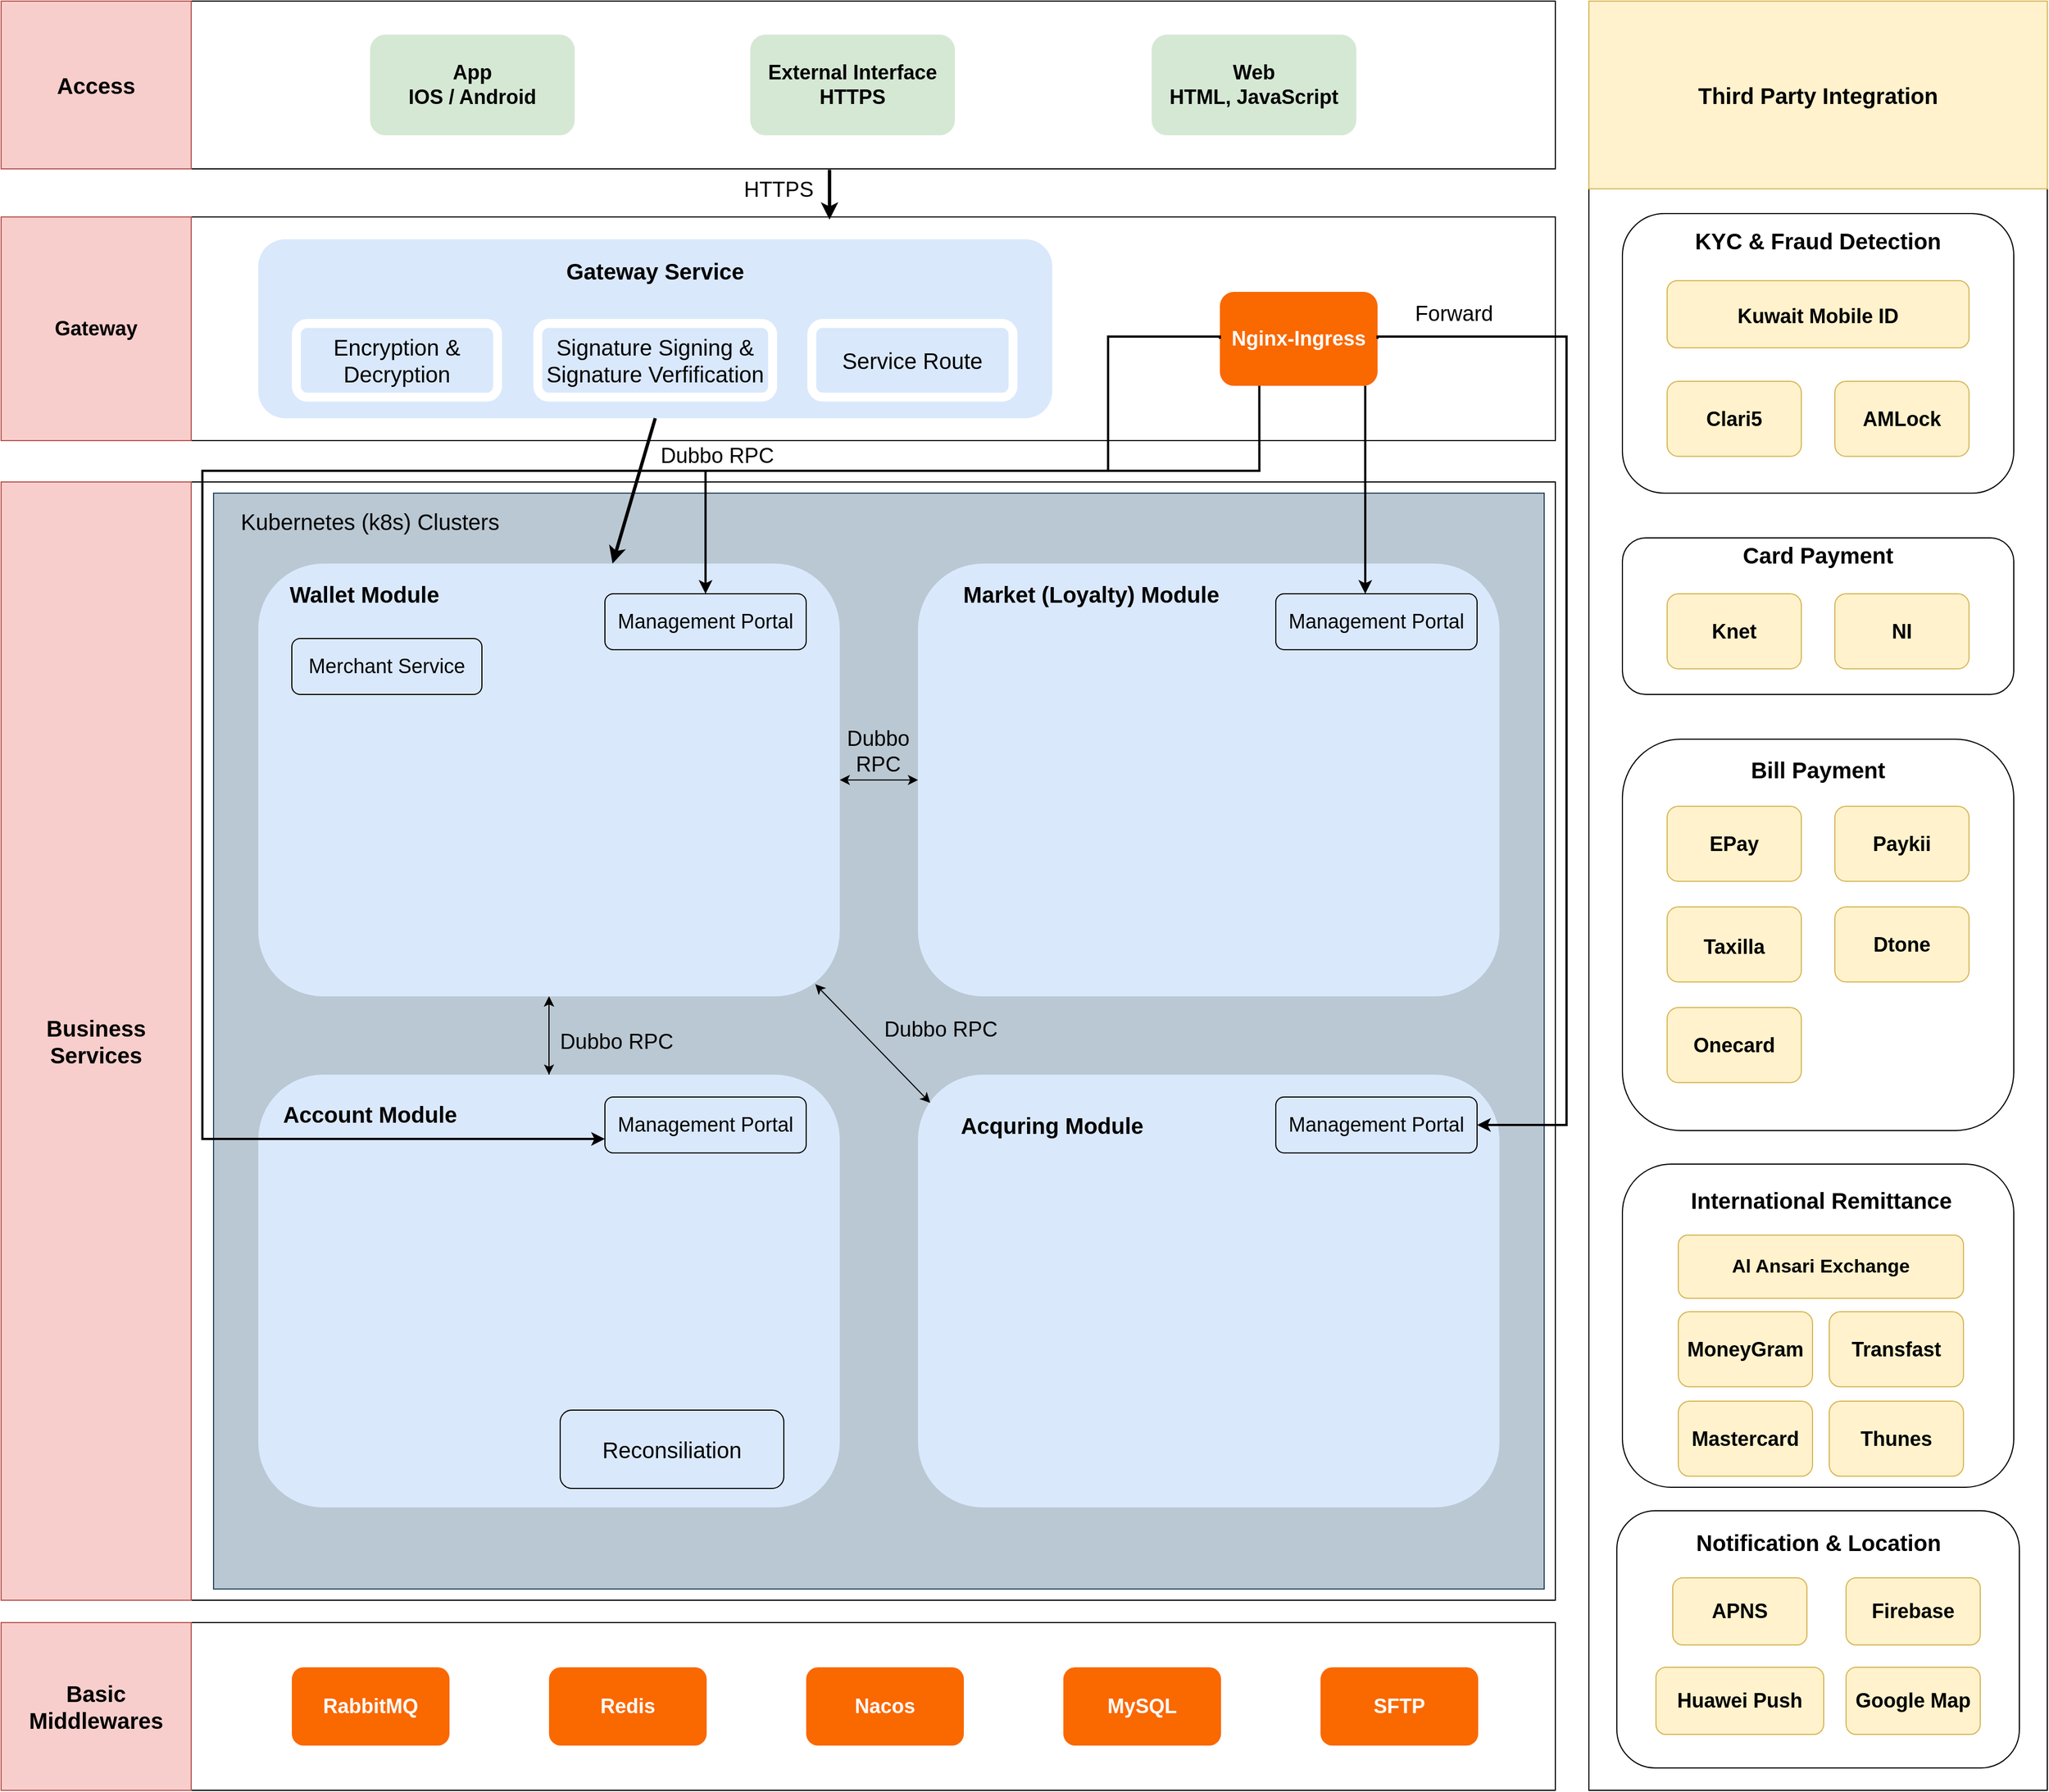 <mxfile version="24.4.9" type="github">
  <diagram name="第 1 页" id="h-kJyA-lv_k0Xgh3hI3_">
    <mxGraphModel dx="2049" dy="-115" grid="1" gridSize="10" guides="1" tooltips="1" connect="1" arrows="1" fold="1" page="1" pageScale="1" pageWidth="827" pageHeight="1169" math="0" shadow="0">
      <root>
        <mxCell id="0" />
        <mxCell id="1" parent="0" />
        <mxCell id="MVd7tDYTYP6lwRs-U0C5-5" value="" style="group" vertex="1" connectable="0" parent="1">
          <mxGeometry x="120" y="1250" width="1390" height="150" as="geometry" />
        </mxCell>
        <mxCell id="MVd7tDYTYP6lwRs-U0C5-6" value="" style="rounded=0;whiteSpace=wrap;html=1;fontSize=11;strokeWidth=1;" vertex="1" parent="MVd7tDYTYP6lwRs-U0C5-5">
          <mxGeometry width="1390" height="150" as="geometry" />
        </mxCell>
        <mxCell id="MVd7tDYTYP6lwRs-U0C5-7" value="&lt;font size=&quot;1&quot; style=&quot;&quot;&gt;&lt;b style=&quot;font-size: 20px;&quot;&gt;Access&lt;/b&gt;&lt;/font&gt;" style="rounded=0;whiteSpace=wrap;html=1;fillColor=#f8cecc;strokeColor=#b85450;" vertex="1" parent="MVd7tDYTYP6lwRs-U0C5-5">
          <mxGeometry width="170" height="150" as="geometry" />
        </mxCell>
        <mxCell id="MVd7tDYTYP6lwRs-U0C5-36" value="&lt;b&gt;App&lt;/b&gt;&lt;div style=&quot;font-size: 18px;&quot;&gt;&lt;b&gt;IOS / Android&lt;/b&gt;&lt;/div&gt;" style="rounded=1;whiteSpace=wrap;html=1;fillColor=#d5e8d4;strokeColor=none;fontSize=18;" vertex="1" parent="MVd7tDYTYP6lwRs-U0C5-5">
          <mxGeometry x="330" y="30" width="183" height="90" as="geometry" />
        </mxCell>
        <mxCell id="MVd7tDYTYP6lwRs-U0C5-37" value="&lt;b&gt;External Interface&lt;/b&gt;&lt;div&gt;&lt;b&gt;HTTPS&lt;/b&gt;&lt;/div&gt;" style="rounded=1;whiteSpace=wrap;html=1;fillColor=#d5e8d4;strokeColor=none;fontSize=18;" vertex="1" parent="MVd7tDYTYP6lwRs-U0C5-5">
          <mxGeometry x="670" y="30" width="183" height="90" as="geometry" />
        </mxCell>
        <mxCell id="MVd7tDYTYP6lwRs-U0C5-38" value="&lt;b&gt;Web&lt;/b&gt;&lt;div&gt;&lt;b&gt;HTML, JavaScript&lt;/b&gt;&lt;/div&gt;" style="rounded=1;whiteSpace=wrap;html=1;fillColor=#d5e8d4;strokeColor=none;fontSize=18;" vertex="1" parent="MVd7tDYTYP6lwRs-U0C5-5">
          <mxGeometry x="1029" y="30" width="183" height="90" as="geometry" />
        </mxCell>
        <mxCell id="MVd7tDYTYP6lwRs-U0C5-11" value="" style="group" vertex="1" connectable="0" parent="1">
          <mxGeometry x="120" y="1443" width="1390" height="200" as="geometry" />
        </mxCell>
        <mxCell id="MVd7tDYTYP6lwRs-U0C5-12" value="" style="rounded=0;whiteSpace=wrap;html=1;fontSize=11;strokeWidth=1;" vertex="1" parent="MVd7tDYTYP6lwRs-U0C5-11">
          <mxGeometry width="1390" height="200" as="geometry" />
        </mxCell>
        <mxCell id="MVd7tDYTYP6lwRs-U0C5-13" value="&lt;font style=&quot;font-size: 18px;&quot;&gt;&lt;b&gt;Gateway&lt;/b&gt;&lt;/font&gt;" style="rounded=0;whiteSpace=wrap;html=1;fillColor=#f8cecc;strokeColor=#b85450;" vertex="1" parent="MVd7tDYTYP6lwRs-U0C5-11">
          <mxGeometry width="170" height="200" as="geometry" />
        </mxCell>
        <mxCell id="MVd7tDYTYP6lwRs-U0C5-39" value="&lt;font color=&quot;#ffffff&quot; style=&quot;font-size: 18px;&quot;&gt;&lt;b&gt;Nginx-Ingress&lt;/b&gt;&lt;/font&gt;" style="rounded=1;whiteSpace=wrap;html=1;labelBorderColor=none;fillColor=#fa6800;strokeColor=none;fontColor=#000000;" vertex="1" parent="MVd7tDYTYP6lwRs-U0C5-11">
          <mxGeometry x="1090" y="67.06" width="141" height="84" as="geometry" />
        </mxCell>
        <mxCell id="MVd7tDYTYP6lwRs-U0C5-117" value="" style="rounded=1;whiteSpace=wrap;html=1;fillColor=#dae8fc;strokeColor=none;" vertex="1" parent="MVd7tDYTYP6lwRs-U0C5-11">
          <mxGeometry x="230" y="20" width="710" height="160" as="geometry" />
        </mxCell>
        <mxCell id="MVd7tDYTYP6lwRs-U0C5-121" value="&lt;font style=&quot;font-size: 20px;&quot;&gt;Service Route&lt;/font&gt;" style="rounded=1;whiteSpace=wrap;html=1;fillColor=#dae8fc;strokeColor=#FFFFFF;strokeWidth=8;" vertex="1" parent="MVd7tDYTYP6lwRs-U0C5-11">
          <mxGeometry x="725" y="95.294" width="180" height="65.882" as="geometry" />
        </mxCell>
        <mxCell id="MVd7tDYTYP6lwRs-U0C5-120" value="&lt;font style=&quot;font-size: 20px;&quot;&gt;Signature Signing &amp;amp; Signature Verfification&lt;/font&gt;" style="rounded=1;whiteSpace=wrap;html=1;fillColor=#dae8fc;strokeColor=#FFFFFF;strokeWidth=8;" vertex="1" parent="MVd7tDYTYP6lwRs-U0C5-11">
          <mxGeometry x="480" y="95.294" width="210" height="65.882" as="geometry" />
        </mxCell>
        <mxCell id="MVd7tDYTYP6lwRs-U0C5-118" value="&lt;font style=&quot;font-size: 20px;&quot;&gt;Gateway Service&lt;/font&gt;" style="text;strokeColor=none;align=center;fillColor=none;html=1;verticalAlign=middle;whiteSpace=wrap;rounded=0;fontStyle=1" vertex="1" parent="MVd7tDYTYP6lwRs-U0C5-11">
          <mxGeometry x="445" y="29.412" width="280" height="37.647" as="geometry" />
        </mxCell>
        <mxCell id="MVd7tDYTYP6lwRs-U0C5-119" value="&lt;font style=&quot;font-size: 20px;&quot;&gt;Encryption &amp;amp; Decryption&lt;/font&gt;" style="rounded=1;whiteSpace=wrap;html=1;fillColor=#dae8fc;strokeColor=#FFFFFF;strokeWidth=8;" vertex="1" parent="MVd7tDYTYP6lwRs-U0C5-11">
          <mxGeometry x="264" y="95.294" width="180" height="65.882" as="geometry" />
        </mxCell>
        <mxCell id="MVd7tDYTYP6lwRs-U0C5-24" value="" style="group;fontStyle=1" vertex="1" connectable="0" parent="1">
          <mxGeometry x="120" y="1680" width="1420" height="1050" as="geometry" />
        </mxCell>
        <mxCell id="MVd7tDYTYP6lwRs-U0C5-15" value="" style="rounded=0;whiteSpace=wrap;html=1;fontSize=11;strokeWidth=1;" vertex="1" parent="MVd7tDYTYP6lwRs-U0C5-24">
          <mxGeometry width="1390" height="1000" as="geometry" />
        </mxCell>
        <mxCell id="MVd7tDYTYP6lwRs-U0C5-16" value="&lt;font style=&quot;font-size: 20px;&quot;&gt;&lt;b style=&quot;&quot;&gt;Business&lt;/b&gt;&lt;/font&gt;&lt;div style=&quot;font-size: 20px;&quot;&gt;&lt;font style=&quot;font-size: 20px;&quot;&gt;&lt;b style=&quot;&quot;&gt;Services&lt;/b&gt;&lt;/font&gt;&lt;/div&gt;" style="rounded=0;whiteSpace=wrap;html=1;fillColor=#f8cecc;strokeColor=#b85450;" vertex="1" parent="MVd7tDYTYP6lwRs-U0C5-24">
          <mxGeometry width="170" height="1000" as="geometry" />
        </mxCell>
        <mxCell id="MVd7tDYTYP6lwRs-U0C5-140" value="" style="rounded=0;whiteSpace=wrap;html=1;fillColor=#bac8d3;strokeColor=#23445d;" vertex="1" parent="MVd7tDYTYP6lwRs-U0C5-24">
          <mxGeometry x="190" y="10" width="1190" height="980" as="geometry" />
        </mxCell>
        <mxCell id="MVd7tDYTYP6lwRs-U0C5-167" style="rounded=0;orthogonalLoop=1;jettySize=auto;html=1;exitX=0.5;exitY=1;exitDx=0;exitDy=0;entryX=0.5;entryY=0;entryDx=0;entryDy=0;startArrow=classic;startFill=1;" edge="1" parent="MVd7tDYTYP6lwRs-U0C5-24" source="MVd7tDYTYP6lwRs-U0C5-125" target="MVd7tDYTYP6lwRs-U0C5-153">
          <mxGeometry relative="1" as="geometry" />
        </mxCell>
        <mxCell id="MVd7tDYTYP6lwRs-U0C5-170" value="&lt;font style=&quot;font-size: 19px;&quot;&gt;Dubbo RPC&lt;/font&gt;" style="edgeLabel;html=1;align=center;verticalAlign=middle;resizable=0;points=[];labelBackgroundColor=none;" vertex="1" connectable="0" parent="MVd7tDYTYP6lwRs-U0C5-167">
          <mxGeometry x="0.041" y="-3" relative="1" as="geometry">
            <mxPoint x="63" y="4" as="offset" />
          </mxGeometry>
        </mxCell>
        <mxCell id="MVd7tDYTYP6lwRs-U0C5-168" style="edgeStyle=orthogonalEdgeStyle;rounded=0;orthogonalLoop=1;jettySize=auto;html=1;exitX=1;exitY=0.5;exitDx=0;exitDy=0;entryX=0;entryY=0.5;entryDx=0;entryDy=0;startArrow=classic;startFill=1;" edge="1" parent="MVd7tDYTYP6lwRs-U0C5-24" source="MVd7tDYTYP6lwRs-U0C5-125" target="MVd7tDYTYP6lwRs-U0C5-152">
          <mxGeometry relative="1" as="geometry" />
        </mxCell>
        <mxCell id="MVd7tDYTYP6lwRs-U0C5-175" value="&lt;span style=&quot;font-size: 19px;&quot;&gt;Dubbo&lt;/span&gt;&lt;div&gt;&lt;span style=&quot;font-size: 19px;&quot;&gt;RPC&lt;/span&gt;&lt;/div&gt;" style="edgeLabel;html=1;align=center;verticalAlign=middle;resizable=0;points=[];labelBackgroundColor=none;" vertex="1" connectable="0" parent="MVd7tDYTYP6lwRs-U0C5-168">
          <mxGeometry x="-0.196" relative="1" as="geometry">
            <mxPoint x="6" y="-26" as="offset" />
          </mxGeometry>
        </mxCell>
        <mxCell id="MVd7tDYTYP6lwRs-U0C5-125" value="" style="rounded=1;whiteSpace=wrap;html=1;fillColor=#dae8fc;strokeColor=none;" vertex="1" parent="MVd7tDYTYP6lwRs-U0C5-24">
          <mxGeometry x="230" y="73" width="520" height="387" as="geometry" />
        </mxCell>
        <mxCell id="MVd7tDYTYP6lwRs-U0C5-152" value="" style="rounded=1;whiteSpace=wrap;html=1;fillColor=#dae8fc;strokeColor=none;" vertex="1" parent="MVd7tDYTYP6lwRs-U0C5-24">
          <mxGeometry x="820" y="73" width="520" height="387" as="geometry" />
        </mxCell>
        <mxCell id="MVd7tDYTYP6lwRs-U0C5-172" value="" style="edgeStyle=orthogonalEdgeStyle;rounded=0;orthogonalLoop=1;jettySize=auto;html=1;" edge="1" parent="MVd7tDYTYP6lwRs-U0C5-24" source="MVd7tDYTYP6lwRs-U0C5-153" target="MVd7tDYTYP6lwRs-U0C5-125">
          <mxGeometry relative="1" as="geometry" />
        </mxCell>
        <mxCell id="MVd7tDYTYP6lwRs-U0C5-153" value="" style="rounded=1;whiteSpace=wrap;html=1;fillColor=#dae8fc;strokeColor=none;" vertex="1" parent="MVd7tDYTYP6lwRs-U0C5-24">
          <mxGeometry x="230" y="530" width="520" height="387" as="geometry" />
        </mxCell>
        <mxCell id="MVd7tDYTYP6lwRs-U0C5-154" value="" style="rounded=1;whiteSpace=wrap;html=1;fillColor=#dae8fc;strokeColor=none;" vertex="1" parent="MVd7tDYTYP6lwRs-U0C5-24">
          <mxGeometry x="820" y="530" width="520" height="387" as="geometry" />
        </mxCell>
        <mxCell id="MVd7tDYTYP6lwRs-U0C5-156" value="&lt;font style=&quot;font-size: 18px;&quot;&gt;Management Portal&lt;/font&gt;" style="rounded=1;whiteSpace=wrap;html=1;fillColor=#dae8fc;strokeColor=#000000;" vertex="1" parent="MVd7tDYTYP6lwRs-U0C5-24">
          <mxGeometry x="540" y="100" width="180" height="50" as="geometry" />
        </mxCell>
        <mxCell id="MVd7tDYTYP6lwRs-U0C5-160" value="&lt;font style=&quot;font-size: 20px;&quot;&gt;Kubernetes (k8s) Clusters&lt;/font&gt;" style="text;strokeColor=none;align=center;fillColor=none;html=1;verticalAlign=middle;whiteSpace=wrap;rounded=0;" vertex="1" parent="MVd7tDYTYP6lwRs-U0C5-24">
          <mxGeometry x="200" y="20" width="260" height="30" as="geometry" />
        </mxCell>
        <mxCell id="MVd7tDYTYP6lwRs-U0C5-169" style="rounded=0;orthogonalLoop=1;jettySize=auto;html=1;exitX=0.958;exitY=0.972;exitDx=0;exitDy=0;entryX=0.021;entryY=0.065;entryDx=0;entryDy=0;entryPerimeter=0;startArrow=classic;startFill=1;exitPerimeter=0;" edge="1" parent="MVd7tDYTYP6lwRs-U0C5-24" source="MVd7tDYTYP6lwRs-U0C5-125" target="MVd7tDYTYP6lwRs-U0C5-154">
          <mxGeometry relative="1" as="geometry" />
        </mxCell>
        <mxCell id="MVd7tDYTYP6lwRs-U0C5-174" value="&lt;span style=&quot;font-size: 19px;&quot;&gt;Dubbo RPC&lt;/span&gt;" style="edgeLabel;html=1;align=center;verticalAlign=middle;resizable=0;points=[];labelBackgroundColor=none;" vertex="1" connectable="0" parent="MVd7tDYTYP6lwRs-U0C5-169">
          <mxGeometry x="-0.179" y="5" relative="1" as="geometry">
            <mxPoint x="66" y="1" as="offset" />
          </mxGeometry>
        </mxCell>
        <mxCell id="MVd7tDYTYP6lwRs-U0C5-176" value="&lt;font style=&quot;font-size: 20px;&quot;&gt;Reconsiliation&lt;/font&gt;" style="rounded=1;whiteSpace=wrap;html=1;fillColor=#dae8fc;strokeColor=#000000;" vertex="1" parent="MVd7tDYTYP6lwRs-U0C5-24">
          <mxGeometry x="500" y="830" width="200" height="70" as="geometry" />
        </mxCell>
        <mxCell id="MVd7tDYTYP6lwRs-U0C5-177" value="&lt;font style=&quot;font-size: 20px;&quot;&gt;&lt;b&gt;Wallet Module&lt;/b&gt;&lt;/font&gt;" style="text;strokeColor=none;align=center;fillColor=none;html=1;verticalAlign=middle;whiteSpace=wrap;rounded=0;" vertex="1" parent="MVd7tDYTYP6lwRs-U0C5-24">
          <mxGeometry x="220" y="90" width="210" height="20" as="geometry" />
        </mxCell>
        <mxCell id="MVd7tDYTYP6lwRs-U0C5-179" value="&lt;b&gt;&lt;font style=&quot;font-size: 20px;&quot;&gt;Market (Loyalty) Module&lt;/font&gt;&lt;/b&gt;" style="text;strokeColor=none;align=center;fillColor=none;html=1;verticalAlign=middle;whiteSpace=wrap;rounded=0;" vertex="1" parent="MVd7tDYTYP6lwRs-U0C5-24">
          <mxGeometry x="850" y="85" width="250" height="30" as="geometry" />
        </mxCell>
        <mxCell id="MVd7tDYTYP6lwRs-U0C5-180" value="&lt;b&gt;&lt;font style=&quot;font-size: 20px;&quot;&gt;Account Module&lt;/font&gt;&lt;/b&gt;" style="text;strokeColor=none;align=center;fillColor=none;html=1;verticalAlign=middle;whiteSpace=wrap;rounded=0;" vertex="1" parent="MVd7tDYTYP6lwRs-U0C5-24">
          <mxGeometry x="240" y="550" width="180" height="30" as="geometry" />
        </mxCell>
        <mxCell id="MVd7tDYTYP6lwRs-U0C5-181" value="&lt;b&gt;&lt;font style=&quot;font-size: 20px;&quot;&gt;Acquring Module&lt;/font&gt;&lt;/b&gt;" style="text;strokeColor=none;align=center;fillColor=none;html=1;verticalAlign=middle;whiteSpace=wrap;rounded=0;" vertex="1" parent="MVd7tDYTYP6lwRs-U0C5-24">
          <mxGeometry x="850" y="560" width="180" height="30" as="geometry" />
        </mxCell>
        <mxCell id="MVd7tDYTYP6lwRs-U0C5-182" value="&lt;font style=&quot;font-size: 18px;&quot;&gt;Merchant Service&lt;/font&gt;" style="rounded=1;whiteSpace=wrap;html=1;fillColor=#dae8fc;strokeColor=#000000;" vertex="1" parent="MVd7tDYTYP6lwRs-U0C5-24">
          <mxGeometry x="260" y="140" width="170" height="50" as="geometry" />
        </mxCell>
        <mxCell id="MVd7tDYTYP6lwRs-U0C5-183" value="&lt;font style=&quot;font-size: 18px;&quot;&gt;Management Portal&lt;/font&gt;" style="rounded=1;whiteSpace=wrap;html=1;fillColor=#dae8fc;strokeColor=#000000;" vertex="1" parent="MVd7tDYTYP6lwRs-U0C5-24">
          <mxGeometry x="1140" y="100" width="180" height="50" as="geometry" />
        </mxCell>
        <mxCell id="MVd7tDYTYP6lwRs-U0C5-184" value="&lt;font style=&quot;font-size: 18px;&quot;&gt;Management Portal&lt;/font&gt;" style="rounded=1;whiteSpace=wrap;html=1;fillColor=#dae8fc;strokeColor=#000000;" vertex="1" parent="MVd7tDYTYP6lwRs-U0C5-24">
          <mxGeometry x="540" y="550" width="180" height="50" as="geometry" />
        </mxCell>
        <mxCell id="MVd7tDYTYP6lwRs-U0C5-185" value="&lt;font style=&quot;font-size: 18px;&quot;&gt;Management Portal&lt;/font&gt;" style="rounded=1;whiteSpace=wrap;html=1;fillColor=#dae8fc;strokeColor=#000000;" vertex="1" parent="MVd7tDYTYP6lwRs-U0C5-24">
          <mxGeometry x="1140" y="550" width="180" height="50" as="geometry" />
        </mxCell>
        <mxCell id="MVd7tDYTYP6lwRs-U0C5-25" value="" style="group;fillColor=#fff2cc;strokeColor=#d6b656;container=0;" vertex="1" connectable="0" parent="1">
          <mxGeometry x="1540" y="1250" width="410" height="1600" as="geometry" />
        </mxCell>
        <mxCell id="MVd7tDYTYP6lwRs-U0C5-1" value="" style="rounded=0;whiteSpace=wrap;html=1;fontSize=11;strokeWidth=1;" vertex="1" parent="1">
          <mxGeometry x="120" y="2700" width="1390" height="150" as="geometry" />
        </mxCell>
        <mxCell id="MVd7tDYTYP6lwRs-U0C5-3" value="&lt;font style=&quot;font-size: 20px;&quot;&gt;&lt;b style=&quot;&quot;&gt;Basic&lt;/b&gt;&lt;/font&gt;&lt;div style=&quot;font-size: 20px;&quot;&gt;&lt;font style=&quot;font-size: 20px;&quot;&gt;&lt;b style=&quot;&quot;&gt;Middlewares&lt;/b&gt;&lt;/font&gt;&lt;/div&gt;" style="rounded=0;whiteSpace=wrap;html=1;fillColor=#f8cecc;strokeColor=#b85450;" vertex="1" parent="1">
          <mxGeometry x="120" y="2700" width="170" height="150" as="geometry" />
        </mxCell>
        <mxCell id="MVd7tDYTYP6lwRs-U0C5-26" value="&lt;font color=&quot;#ffffff&quot; style=&quot;font-size: 18px;&quot;&gt;&lt;b&gt;RabbitMQ&lt;/b&gt;&lt;/font&gt;" style="rounded=1;whiteSpace=wrap;html=1;labelBorderColor=none;fillColor=#fa6800;strokeColor=none;fontColor=#000000;" vertex="1" parent="1">
          <mxGeometry x="380" y="2740" width="141" height="70" as="geometry" />
        </mxCell>
        <mxCell id="MVd7tDYTYP6lwRs-U0C5-31" value="&lt;font color=&quot;#ffffff&quot; style=&quot;font-size: 18px;&quot;&gt;&lt;b&gt;Redis&lt;/b&gt;&lt;/font&gt;" style="rounded=1;whiteSpace=wrap;html=1;labelBorderColor=none;fillColor=#fa6800;strokeColor=none;fontColor=#000000;" vertex="1" parent="1">
          <mxGeometry x="610" y="2740" width="141" height="70" as="geometry" />
        </mxCell>
        <mxCell id="MVd7tDYTYP6lwRs-U0C5-32" value="&lt;font color=&quot;#ffffff&quot; style=&quot;font-size: 18px;&quot;&gt;&lt;b&gt;Nacos&lt;/b&gt;&lt;/font&gt;" style="rounded=1;whiteSpace=wrap;html=1;labelBorderColor=none;fillColor=#fa6800;strokeColor=none;fontColor=#000000;" vertex="1" parent="1">
          <mxGeometry x="840" y="2740" width="141" height="70" as="geometry" />
        </mxCell>
        <mxCell id="MVd7tDYTYP6lwRs-U0C5-34" value="&lt;font color=&quot;#ffffff&quot; style=&quot;font-size: 18px;&quot;&gt;&lt;b&gt;MySQL&lt;/b&gt;&lt;/font&gt;" style="rounded=1;whiteSpace=wrap;html=1;labelBorderColor=none;fillColor=#fa6800;strokeColor=none;fontColor=#000000;" vertex="1" parent="1">
          <mxGeometry x="1070" y="2740" width="141" height="70" as="geometry" />
        </mxCell>
        <mxCell id="MVd7tDYTYP6lwRs-U0C5-33" value="&lt;font color=&quot;#ffffff&quot; style=&quot;font-size: 18px;&quot;&gt;&lt;b&gt;SFTP&lt;/b&gt;&lt;/font&gt;" style="rounded=1;whiteSpace=wrap;html=1;labelBorderColor=none;fillColor=#fa6800;strokeColor=none;fontColor=#000000;" vertex="1" parent="1">
          <mxGeometry x="1300" y="2740" width="141" height="70" as="geometry" />
        </mxCell>
        <mxCell id="MVd7tDYTYP6lwRs-U0C5-18" value="" style="rounded=0;whiteSpace=wrap;html=1;fontSize=11;strokeWidth=1;" vertex="1" parent="1">
          <mxGeometry x="1540" y="1250" width="410.0" height="1600.0" as="geometry" />
        </mxCell>
        <mxCell id="MVd7tDYTYP6lwRs-U0C5-23" value="&lt;font style=&quot;font-size: 20px;&quot;&gt;&lt;b style=&quot;&quot;&gt;Third Party&amp;nbsp;&lt;/b&gt;&lt;/font&gt;&lt;b style=&quot;font-size: 20px; background-color: initial;&quot;&gt;Integration&lt;/b&gt;" style="rounded=0;whiteSpace=wrap;html=1;fillColor=#fff2cc;strokeColor=#d6b656;" vertex="1" parent="1">
          <mxGeometry x="1540" y="1250" width="410.0" height="167.832" as="geometry" />
        </mxCell>
        <mxCell id="MVd7tDYTYP6lwRs-U0C5-93" value="" style="group" vertex="1" connectable="0" parent="1">
          <mxGeometry x="1570" y="2290" width="350" height="288.99" as="geometry" />
        </mxCell>
        <mxCell id="MVd7tDYTYP6lwRs-U0C5-76" value="" style="rounded=1;whiteSpace=wrap;html=1;" vertex="1" parent="MVd7tDYTYP6lwRs-U0C5-93">
          <mxGeometry width="350" height="288.99" as="geometry" />
        </mxCell>
        <mxCell id="MVd7tDYTYP6lwRs-U0C5-77" value="&lt;font size=&quot;1&quot; style=&quot;&quot;&gt;&lt;b style=&quot;font-size: 20px;&quot;&gt;International Remittance&lt;/b&gt;&lt;/font&gt;" style="text;strokeColor=none;align=center;fillColor=none;html=1;verticalAlign=middle;whiteSpace=wrap;rounded=0;" vertex="1" parent="MVd7tDYTYP6lwRs-U0C5-93">
          <mxGeometry x="42.632" width="269.737" height="63.485" as="geometry" />
        </mxCell>
        <mxCell id="MVd7tDYTYP6lwRs-U0C5-50" value="&lt;strong&gt;&lt;font style=&quot;font-size: 17px;&quot;&gt;Al Ansari Exchange&lt;/font&gt;&lt;/strong&gt;" style="rounded=1;whiteSpace=wrap;html=1;fillColor=#fff2cc;strokeColor=#d6b656;" vertex="1" parent="MVd7tDYTYP6lwRs-U0C5-93">
          <mxGeometry x="50" y="63.48" width="255" height="56.52" as="geometry" />
        </mxCell>
        <mxCell id="MVd7tDYTYP6lwRs-U0C5-43" value="&lt;b&gt;&lt;font style=&quot;font-size: 18px;&quot;&gt;Transfast&lt;/font&gt;&lt;/b&gt;" style="rounded=1;whiteSpace=wrap;html=1;fillColor=#fff2cc;strokeColor=#d6b656;" vertex="1" parent="MVd7tDYTYP6lwRs-U0C5-93">
          <mxGeometry x="185" y="132.029" width="120" height="67.133" as="geometry" />
        </mxCell>
        <mxCell id="MVd7tDYTYP6lwRs-U0C5-54" value="&lt;b&gt;&lt;font style=&quot;font-size: 18px;&quot;&gt;Thunes&lt;/font&gt;&lt;/b&gt;" style="rounded=1;whiteSpace=wrap;html=1;fillColor=#fff2cc;strokeColor=#d6b656;" vertex="1" parent="MVd7tDYTYP6lwRs-U0C5-93">
          <mxGeometry x="185" y="212.03" width="120" height="67.133" as="geometry" />
        </mxCell>
        <mxCell id="MVd7tDYTYP6lwRs-U0C5-51" value="&lt;b&gt;&lt;font style=&quot;font-size: 18px;&quot;&gt;MoneyGram&lt;/font&gt;&lt;/b&gt;" style="rounded=1;whiteSpace=wrap;html=1;fillColor=#fff2cc;strokeColor=#d6b656;" vertex="1" parent="MVd7tDYTYP6lwRs-U0C5-93">
          <mxGeometry x="50" y="132.031" width="120" height="67.133" as="geometry" />
        </mxCell>
        <mxCell id="MVd7tDYTYP6lwRs-U0C5-48" value="&lt;b&gt;&lt;font style=&quot;font-size: 18px;&quot;&gt;Mastercard&lt;/font&gt;&lt;/b&gt;" style="rounded=1;whiteSpace=wrap;html=1;fillColor=#fff2cc;strokeColor=#d6b656;" vertex="1" parent="MVd7tDYTYP6lwRs-U0C5-93">
          <mxGeometry x="50" y="212.03" width="120" height="67.133" as="geometry" />
        </mxCell>
        <mxCell id="MVd7tDYTYP6lwRs-U0C5-66" value="" style="group" vertex="1" connectable="0" parent="1">
          <mxGeometry x="1565" y="2600" width="360" height="230" as="geometry" />
        </mxCell>
        <mxCell id="MVd7tDYTYP6lwRs-U0C5-63" value="" style="rounded=1;whiteSpace=wrap;html=1;" vertex="1" parent="MVd7tDYTYP6lwRs-U0C5-66">
          <mxGeometry width="360" height="230" as="geometry" />
        </mxCell>
        <mxCell id="MVd7tDYTYP6lwRs-U0C5-65" value="&lt;font size=&quot;1&quot; style=&quot;&quot;&gt;&lt;b style=&quot;font-size: 20px;&quot;&gt;Notification &amp;amp; Location&lt;/b&gt;&lt;/font&gt;" style="text;strokeColor=none;align=center;fillColor=none;html=1;verticalAlign=middle;whiteSpace=wrap;rounded=0;" vertex="1" parent="MVd7tDYTYP6lwRs-U0C5-66">
          <mxGeometry x="61.579" y="3" width="236.842" height="50" as="geometry" />
        </mxCell>
        <mxCell id="MVd7tDYTYP6lwRs-U0C5-58" value="&lt;b&gt;&lt;font style=&quot;font-size: 18px;&quot;&gt;APNS&lt;/font&gt;&lt;/b&gt;" style="rounded=1;whiteSpace=wrap;html=1;fillColor=#fff2cc;strokeColor=#d6b656;" vertex="1" parent="MVd7tDYTYP6lwRs-U0C5-66">
          <mxGeometry x="50" y="60" width="120" height="60" as="geometry" />
        </mxCell>
        <mxCell id="MVd7tDYTYP6lwRs-U0C5-60" value="&lt;span style=&quot;font-size: 18px;&quot;&gt;&lt;b&gt;Huawei Push&lt;/b&gt;&lt;/span&gt;" style="rounded=1;whiteSpace=wrap;html=1;fillColor=#fff2cc;strokeColor=#d6b656;" vertex="1" parent="MVd7tDYTYP6lwRs-U0C5-66">
          <mxGeometry x="35" y="140" width="150" height="60" as="geometry" />
        </mxCell>
        <mxCell id="MVd7tDYTYP6lwRs-U0C5-59" value="&lt;span style=&quot;font-size: 18px;&quot;&gt;&lt;b&gt;Firebase&lt;/b&gt;&lt;/span&gt;" style="rounded=1;whiteSpace=wrap;html=1;fillColor=#fff2cc;strokeColor=#d6b656;" vertex="1" parent="MVd7tDYTYP6lwRs-U0C5-66">
          <mxGeometry x="205" y="60" width="120" height="60" as="geometry" />
        </mxCell>
        <mxCell id="MVd7tDYTYP6lwRs-U0C5-61" value="&lt;span style=&quot;font-size: 18px;&quot;&gt;&lt;b&gt;Google Map&lt;/b&gt;&lt;/span&gt;" style="rounded=1;whiteSpace=wrap;html=1;fillColor=#fff2cc;strokeColor=#d6b656;" vertex="1" parent="MVd7tDYTYP6lwRs-U0C5-66">
          <mxGeometry x="205" y="140" width="120" height="60" as="geometry" />
        </mxCell>
        <mxCell id="MVd7tDYTYP6lwRs-U0C5-112" value="" style="group" vertex="1" connectable="0" parent="1">
          <mxGeometry x="1570" y="1440" width="350" height="250" as="geometry" />
        </mxCell>
        <mxCell id="MVd7tDYTYP6lwRs-U0C5-79" value="" style="rounded=1;whiteSpace=wrap;html=1;container=0;" vertex="1" parent="MVd7tDYTYP6lwRs-U0C5-112">
          <mxGeometry width="350" height="250" as="geometry" />
        </mxCell>
        <mxCell id="MVd7tDYTYP6lwRs-U0C5-57" value="&lt;b&gt;&lt;font style=&quot;font-size: 18px;&quot;&gt;Clari5&lt;/font&gt;&lt;/b&gt;" style="rounded=1;whiteSpace=wrap;html=1;fillColor=#fff2cc;strokeColor=#d6b656;container=0;" vertex="1" parent="MVd7tDYTYP6lwRs-U0C5-112">
          <mxGeometry x="40" y="150.0" width="120" height="67.133" as="geometry" />
        </mxCell>
        <mxCell id="MVd7tDYTYP6lwRs-U0C5-40" value="&lt;b&gt;&lt;font style=&quot;font-size: 18px;&quot;&gt;AMLock&lt;/font&gt;&lt;/b&gt;" style="rounded=1;whiteSpace=wrap;html=1;fillColor=#fff2cc;strokeColor=#d6b656;container=0;" vertex="1" parent="MVd7tDYTYP6lwRs-U0C5-112">
          <mxGeometry x="190" y="150.0" width="120" height="67.133" as="geometry" />
        </mxCell>
        <mxCell id="MVd7tDYTYP6lwRs-U0C5-80" value="&lt;font size=&quot;1&quot; style=&quot;&quot;&gt;&lt;b style=&quot;font-size: 20px;&quot;&gt;KYC &amp;amp; Fraud Detection&lt;/b&gt;&lt;/font&gt;" style="text;strokeColor=none;align=center;fillColor=none;html=1;verticalAlign=middle;whiteSpace=wrap;rounded=0;container=0;" vertex="1" parent="MVd7tDYTYP6lwRs-U0C5-112">
          <mxGeometry x="59.868" width="230.263" height="47.826" as="geometry" />
        </mxCell>
        <mxCell id="MVd7tDYTYP6lwRs-U0C5-45" value="&lt;h1&gt;&lt;span class=&quot;AfwdI&quot;&gt;&lt;font style=&quot;font-size: 18px;&quot;&gt;Kuwait Mobile ID&lt;/font&gt;&lt;/span&gt;&lt;/h1&gt;" style="rounded=1;whiteSpace=wrap;html=1;fillColor=#fff2cc;strokeColor=#d6b656;" vertex="1" parent="MVd7tDYTYP6lwRs-U0C5-112">
          <mxGeometry x="40" y="60" width="270" height="60" as="geometry" />
        </mxCell>
        <mxCell id="MVd7tDYTYP6lwRs-U0C5-113" value="" style="group" vertex="1" connectable="0" parent="1">
          <mxGeometry x="1570" y="1910" width="350" height="350" as="geometry" />
        </mxCell>
        <mxCell id="MVd7tDYTYP6lwRs-U0C5-114" value="" style="rounded=1;whiteSpace=wrap;html=1;" vertex="1" parent="MVd7tDYTYP6lwRs-U0C5-113">
          <mxGeometry width="350" height="350.0" as="geometry" />
        </mxCell>
        <mxCell id="MVd7tDYTYP6lwRs-U0C5-115" value="&lt;font size=&quot;1&quot; style=&quot;&quot;&gt;&lt;b style=&quot;font-size: 20px;&quot;&gt;Bill Payment&lt;/b&gt;&lt;/font&gt;" style="text;strokeColor=none;align=center;fillColor=none;html=1;verticalAlign=middle;whiteSpace=wrap;rounded=0;" vertex="1" parent="MVd7tDYTYP6lwRs-U0C5-113">
          <mxGeometry x="59.868" width="230.263" height="53.997" as="geometry" />
        </mxCell>
        <mxCell id="MVd7tDYTYP6lwRs-U0C5-44" value="&lt;b&gt;&lt;font style=&quot;font-size: 18px;&quot;&gt;EPay&lt;/font&gt;&lt;/b&gt;" style="rounded=1;whiteSpace=wrap;html=1;fillColor=#fff2cc;strokeColor=#d6b656;" vertex="1" parent="MVd7tDYTYP6lwRs-U0C5-113">
          <mxGeometry x="40" y="59.998" width="120" height="67.133" as="geometry" />
        </mxCell>
        <mxCell id="MVd7tDYTYP6lwRs-U0C5-46" value="&lt;b&gt;&lt;font style=&quot;font-size: 18px;&quot;&gt;Paykii&lt;/font&gt;&lt;/b&gt;" style="rounded=1;whiteSpace=wrap;html=1;fillColor=#fff2cc;strokeColor=#d6b656;" vertex="1" parent="MVd7tDYTYP6lwRs-U0C5-113">
          <mxGeometry x="190" y="59.997" width="120" height="67.133" as="geometry" />
        </mxCell>
        <mxCell id="MVd7tDYTYP6lwRs-U0C5-56" value="&lt;h1&gt;&lt;span style=&quot;font-size: 18px;&quot;&gt;Taxilla&lt;/span&gt;&lt;/h1&gt;" style="rounded=1;whiteSpace=wrap;html=1;fillColor=#fff2cc;strokeColor=#d6b656;" vertex="1" parent="MVd7tDYTYP6lwRs-U0C5-113">
          <mxGeometry x="40" y="150.002" width="120" height="67.133" as="geometry" />
        </mxCell>
        <mxCell id="MVd7tDYTYP6lwRs-U0C5-49" value="&lt;span style=&quot;font-size: 18px;&quot;&gt;&lt;b&gt;Dtone&lt;/b&gt;&lt;/span&gt;" style="rounded=1;whiteSpace=wrap;html=1;fillColor=#fff2cc;strokeColor=#d6b656;" vertex="1" parent="MVd7tDYTYP6lwRs-U0C5-113">
          <mxGeometry x="190" y="149.998" width="120" height="67.133" as="geometry" />
        </mxCell>
        <mxCell id="MVd7tDYTYP6lwRs-U0C5-42" value="&lt;b&gt;&lt;font style=&quot;font-size: 18px;&quot;&gt;Onecard&lt;/font&gt;&lt;/b&gt;" style="rounded=1;whiteSpace=wrap;html=1;fillColor=#fff2cc;strokeColor=#d6b656;" vertex="1" parent="MVd7tDYTYP6lwRs-U0C5-113">
          <mxGeometry x="40" y="239.997" width="120" height="67.133" as="geometry" />
        </mxCell>
        <mxCell id="MVd7tDYTYP6lwRs-U0C5-97" value="" style="group" vertex="1" connectable="0" parent="1">
          <mxGeometry x="1570" y="1730" width="350" height="140" as="geometry" />
        </mxCell>
        <mxCell id="MVd7tDYTYP6lwRs-U0C5-98" value="" style="rounded=1;whiteSpace=wrap;html=1;" vertex="1" parent="MVd7tDYTYP6lwRs-U0C5-97">
          <mxGeometry width="350.0" height="140" as="geometry" />
        </mxCell>
        <mxCell id="MVd7tDYTYP6lwRs-U0C5-99" value="&lt;font size=&quot;1&quot; style=&quot;&quot;&gt;&lt;b style=&quot;font-size: 20px;&quot;&gt;Card Payment&lt;/b&gt;&lt;/font&gt;" style="text;strokeColor=none;align=center;fillColor=none;html=1;verticalAlign=middle;whiteSpace=wrap;rounded=0;" vertex="1" parent="MVd7tDYTYP6lwRs-U0C5-97">
          <mxGeometry x="59.868" width="230.263" height="30.435" as="geometry" />
        </mxCell>
        <mxCell id="MVd7tDYTYP6lwRs-U0C5-47" value="&lt;b&gt;&lt;font style=&quot;font-size: 18px;&quot;&gt;Knet&lt;/font&gt;&lt;/b&gt;" style="rounded=1;whiteSpace=wrap;html=1;fillColor=#fff2cc;strokeColor=#d6b656;" vertex="1" parent="MVd7tDYTYP6lwRs-U0C5-97">
          <mxGeometry x="40" y="50.001" width="120" height="67.133" as="geometry" />
        </mxCell>
        <mxCell id="MVd7tDYTYP6lwRs-U0C5-55" value="&lt;b&gt;&lt;font style=&quot;font-size: 18px;&quot;&gt;NI&lt;/font&gt;&lt;/b&gt;" style="rounded=1;whiteSpace=wrap;html=1;fillColor=#fff2cc;strokeColor=#d6b656;" vertex="1" parent="MVd7tDYTYP6lwRs-U0C5-97">
          <mxGeometry x="190" y="50.001" width="120" height="67.133" as="geometry" />
        </mxCell>
        <mxCell id="MVd7tDYTYP6lwRs-U0C5-123" value="" style="endArrow=classic;html=1;rounded=0;entryX=0.533;entryY=0.012;entryDx=0;entryDy=0;entryPerimeter=0;strokeWidth=3;exitX=0.533;exitY=1.005;exitDx=0;exitDy=0;exitPerimeter=0;" edge="1" parent="1" source="MVd7tDYTYP6lwRs-U0C5-6" target="MVd7tDYTYP6lwRs-U0C5-12">
          <mxGeometry width="50" height="50" relative="1" as="geometry">
            <mxPoint x="850" y="1401" as="sourcePoint" />
            <mxPoint x="970" y="1400" as="targetPoint" />
          </mxGeometry>
        </mxCell>
        <mxCell id="MVd7tDYTYP6lwRs-U0C5-124" value="&lt;font style=&quot;font-size: 19px;&quot;&gt;HTTPS&lt;/font&gt;" style="edgeLabel;html=1;align=center;verticalAlign=middle;resizable=0;points=[];fontSize=19;" vertex="1" connectable="0" parent="MVd7tDYTYP6lwRs-U0C5-123">
          <mxGeometry x="-0.21" relative="1" as="geometry">
            <mxPoint x="-46" as="offset" />
          </mxGeometry>
        </mxCell>
        <mxCell id="MVd7tDYTYP6lwRs-U0C5-146" style="rounded=0;orthogonalLoop=1;jettySize=auto;html=1;exitX=0.5;exitY=1;exitDx=0;exitDy=0;strokeWidth=3;" edge="1" parent="1" source="MVd7tDYTYP6lwRs-U0C5-117" target="MVd7tDYTYP6lwRs-U0C5-125">
          <mxGeometry relative="1" as="geometry" />
        </mxCell>
        <mxCell id="MVd7tDYTYP6lwRs-U0C5-147" value="&lt;font style=&quot;font-size: 19px;&quot;&gt;Dubbo RPC&lt;/font&gt;" style="edgeLabel;html=1;align=center;verticalAlign=middle;resizable=0;points=[];fontStyle=0" vertex="1" connectable="0" parent="MVd7tDYTYP6lwRs-U0C5-146">
          <mxGeometry x="-0.303" y="4" relative="1" as="geometry">
            <mxPoint x="64" y="-12" as="offset" />
          </mxGeometry>
        </mxCell>
        <mxCell id="MVd7tDYTYP6lwRs-U0C5-161" style="rounded=0;orthogonalLoop=1;jettySize=auto;html=1;exitX=0;exitY=0.5;exitDx=0;exitDy=0;strokeWidth=2;edgeStyle=orthogonalEdgeStyle;" edge="1" parent="1" source="MVd7tDYTYP6lwRs-U0C5-39" target="MVd7tDYTYP6lwRs-U0C5-156">
          <mxGeometry relative="1" as="geometry">
            <Array as="points">
              <mxPoint x="1210" y="1550" />
              <mxPoint x="1110" y="1550" />
              <mxPoint x="1110" y="1670" />
              <mxPoint x="750" y="1670" />
            </Array>
          </mxGeometry>
        </mxCell>
        <mxCell id="MVd7tDYTYP6lwRs-U0C5-162" style="rounded=0;orthogonalLoop=1;jettySize=auto;html=1;exitX=0.25;exitY=1;exitDx=0;exitDy=0;strokeWidth=2;edgeStyle=orthogonalEdgeStyle;entryX=0;entryY=0.75;entryDx=0;entryDy=0;" edge="1" parent="1" source="MVd7tDYTYP6lwRs-U0C5-39" target="MVd7tDYTYP6lwRs-U0C5-184">
          <mxGeometry relative="1" as="geometry">
            <mxPoint x="650" y="2295" as="targetPoint" />
            <Array as="points">
              <mxPoint x="1245" y="1670" />
              <mxPoint x="300" y="1670" />
              <mxPoint x="300" y="2268" />
            </Array>
          </mxGeometry>
        </mxCell>
        <mxCell id="MVd7tDYTYP6lwRs-U0C5-163" style="rounded=0;orthogonalLoop=1;jettySize=auto;html=1;strokeWidth=2;edgeStyle=orthogonalEdgeStyle;" edge="1" parent="1">
          <mxGeometry relative="1" as="geometry">
            <mxPoint x="1340" y="1594" as="sourcePoint" />
            <mxPoint x="1340.0" y="1780" as="targetPoint" />
          </mxGeometry>
        </mxCell>
        <mxCell id="MVd7tDYTYP6lwRs-U0C5-164" style="rounded=0;orthogonalLoop=1;jettySize=auto;html=1;exitX=1;exitY=0.5;exitDx=0;exitDy=0;strokeWidth=2;edgeStyle=orthogonalEdgeStyle;" edge="1" parent="1" source="MVd7tDYTYP6lwRs-U0C5-39">
          <mxGeometry relative="1" as="geometry">
            <mxPoint x="1440" y="2255" as="targetPoint" />
            <Array as="points">
              <mxPoint x="1351" y="1550" />
              <mxPoint x="1520" y="1550" />
              <mxPoint x="1520" y="2255" />
            </Array>
          </mxGeometry>
        </mxCell>
        <mxCell id="MVd7tDYTYP6lwRs-U0C5-166" value="&lt;font style=&quot;font-size: 19px;&quot;&gt;Forward&lt;/font&gt;" style="edgeLabel;html=1;align=center;verticalAlign=middle;resizable=0;points=[];" vertex="1" connectable="0" parent="MVd7tDYTYP6lwRs-U0C5-164">
          <mxGeometry x="-0.927" y="-6" relative="1" as="geometry">
            <mxPoint x="35" y="-26" as="offset" />
          </mxGeometry>
        </mxCell>
      </root>
    </mxGraphModel>
  </diagram>
</mxfile>
